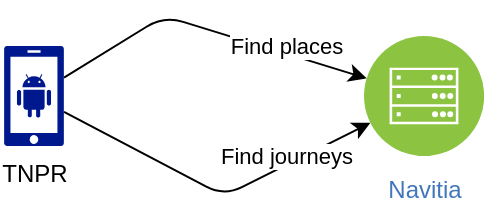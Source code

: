 <mxfile version="14.6.13" type="device"><diagram id="5szxqI9jltOKypmrZPTT" name="Page-1"><mxGraphModel dx="782" dy="537" grid="1" gridSize="10" guides="1" tooltips="1" connect="1" arrows="1" fold="1" page="1" pageScale="1" pageWidth="827" pageHeight="1169" math="0" shadow="0"><root><mxCell id="0"/><mxCell id="1" parent="0"/><mxCell id="FV65YiTYZZBbI2wzP2oF-1" value="TNPR" style="aspect=fixed;pointerEvents=1;shadow=0;dashed=0;html=1;strokeColor=none;labelPosition=center;verticalLabelPosition=bottom;verticalAlign=top;align=center;fillColor=#00188D;shape=mxgraph.mscae.enterprise.android_phone" vertex="1" parent="1"><mxGeometry x="370" y="225" width="30" height="50" as="geometry"/></mxCell><mxCell id="FV65YiTYZZBbI2wzP2oF-2" value="Navitia" style="aspect=fixed;perimeter=ellipsePerimeter;html=1;align=center;shadow=0;dashed=0;fontColor=#4277BB;labelBackgroundColor=#ffffff;fontSize=12;spacingTop=3;image;image=img/lib/ibm/infrastructure/mobile_backend.svg;" vertex="1" parent="1"><mxGeometry x="550" y="220" width="60" height="60" as="geometry"/></mxCell><mxCell id="FV65YiTYZZBbI2wzP2oF-4" value="" style="endArrow=classic;html=1;" edge="1" parent="1" source="FV65YiTYZZBbI2wzP2oF-1" target="FV65YiTYZZBbI2wzP2oF-2"><mxGeometry width="50" height="50" relative="1" as="geometry"><mxPoint x="380" y="300" as="sourcePoint"/><mxPoint x="430" y="250" as="targetPoint"/><Array as="points"><mxPoint x="450" y="210"/></Array></mxGeometry></mxCell><mxCell id="FV65YiTYZZBbI2wzP2oF-5" value="Find places" style="edgeLabel;html=1;align=center;verticalAlign=middle;resizable=0;points=[];" vertex="1" connectable="0" parent="FV65YiTYZZBbI2wzP2oF-4"><mxGeometry x="0.169" y="2" relative="1" as="geometry"><mxPoint x="24" y="6" as="offset"/></mxGeometry></mxCell><mxCell id="FV65YiTYZZBbI2wzP2oF-7" value="" style="endArrow=classic;html=1;" edge="1" parent="1" source="FV65YiTYZZBbI2wzP2oF-1" target="FV65YiTYZZBbI2wzP2oF-2"><mxGeometry width="50" height="50" relative="1" as="geometry"><mxPoint x="410" y="260" as="sourcePoint"/><mxPoint x="560" y="260" as="targetPoint"/><Array as="points"><mxPoint x="480" y="300"/></Array></mxGeometry></mxCell><mxCell id="FV65YiTYZZBbI2wzP2oF-11" value="Find journeys" style="edgeLabel;html=1;align=center;verticalAlign=middle;resizable=0;points=[];" vertex="1" connectable="0" parent="FV65YiTYZZBbI2wzP2oF-7"><mxGeometry x="-0.364" y="-3" relative="1" as="geometry"><mxPoint x="63" y="-6" as="offset"/></mxGeometry></mxCell></root></mxGraphModel></diagram></mxfile>